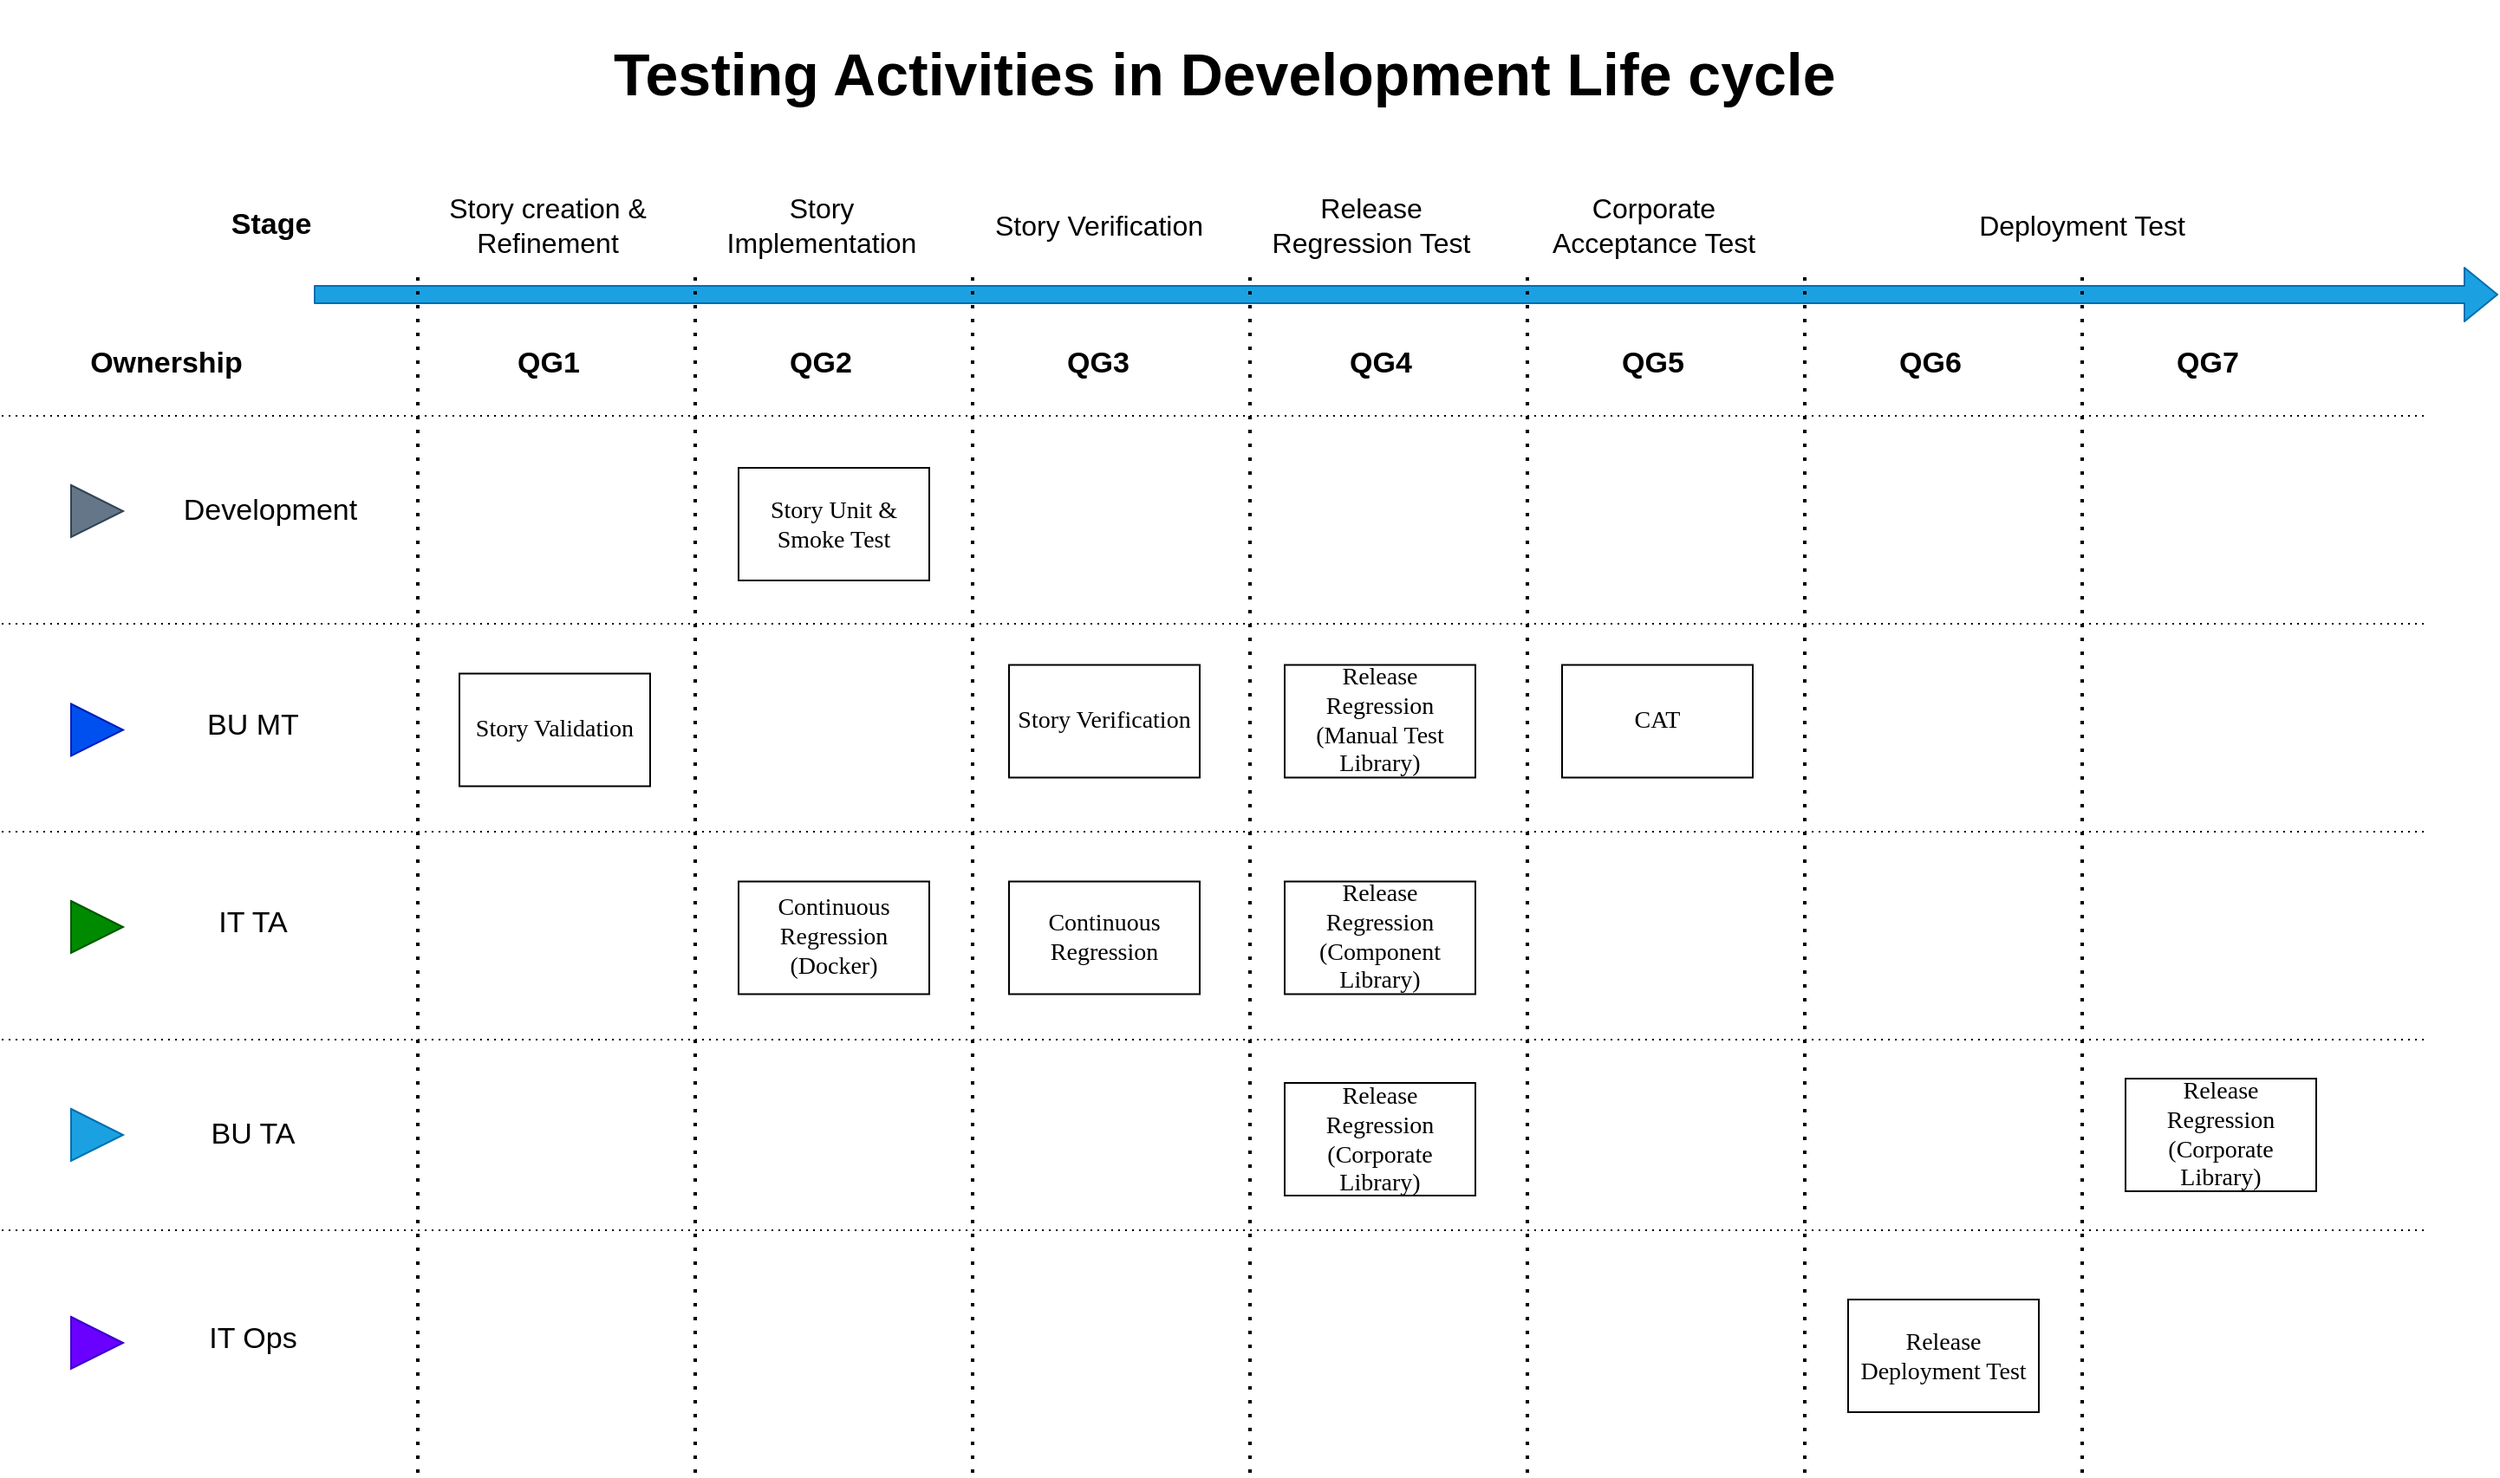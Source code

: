 <mxfile version="14.2.4" type="github"><diagram id="kgpKYQtTHZ0yAKxKKP6v" name="Page-1"><mxGraphModel dx="1422" dy="791" grid="1" gridSize="10" guides="1" tooltips="1" connect="1" arrows="1" fold="1" page="1" pageScale="1" pageWidth="850" pageHeight="1100" math="0" shadow="0"><root><mxCell id="0"/><mxCell id="1" parent="0"/><mxCell id="6u9HRy79YRFUqpu26OF2-1" value="" style="shape=flexArrow;endArrow=classic;html=1;fillColor=#1ba1e2;strokeColor=#006EAF;" parent="1" edge="1"><mxGeometry width="50" height="50" relative="1" as="geometry"><mxPoint x="180" y="570" as="sourcePoint"/><mxPoint x="1440" y="570" as="targetPoint"/></mxGeometry></mxCell><mxCell id="6u9HRy79YRFUqpu26OF2-2" value="" style="endArrow=none;dashed=1;html=1;dashPattern=1 3;strokeWidth=2;" parent="1" edge="1"><mxGeometry width="50" height="50" relative="1" as="geometry"><mxPoint x="240" y="1250" as="sourcePoint"/><mxPoint x="240" y="560" as="targetPoint"/></mxGeometry></mxCell><mxCell id="6u9HRy79YRFUqpu26OF2-3" value="" style="endArrow=none;dashed=1;html=1;dashPattern=1 3;strokeWidth=2;" parent="1" edge="1"><mxGeometry width="50" height="50" relative="1" as="geometry"><mxPoint x="400" y="1250" as="sourcePoint"/><mxPoint x="400" y="560" as="targetPoint"/></mxGeometry></mxCell><mxCell id="6u9HRy79YRFUqpu26OF2-4" value="" style="endArrow=none;dashed=1;html=1;dashPattern=1 3;strokeWidth=2;" parent="1" edge="1"><mxGeometry width="50" height="50" relative="1" as="geometry"><mxPoint x="560" y="1250" as="sourcePoint"/><mxPoint x="560" y="560" as="targetPoint"/></mxGeometry></mxCell><mxCell id="6u9HRy79YRFUqpu26OF2-5" value="" style="endArrow=none;dashed=1;html=1;dashPattern=1 3;strokeWidth=2;" parent="1" edge="1"><mxGeometry width="50" height="50" relative="1" as="geometry"><mxPoint x="720" y="1250" as="sourcePoint"/><mxPoint x="720" y="560" as="targetPoint"/></mxGeometry></mxCell><mxCell id="6u9HRy79YRFUqpu26OF2-6" value="" style="endArrow=none;dashed=1;html=1;dashPattern=1 3;strokeWidth=2;" parent="1" edge="1"><mxGeometry width="50" height="50" relative="1" as="geometry"><mxPoint x="880" y="1250" as="sourcePoint"/><mxPoint x="880" y="560" as="targetPoint"/></mxGeometry></mxCell><mxCell id="6u9HRy79YRFUqpu26OF2-7" value="" style="endArrow=none;dashed=1;html=1;dashPattern=1 3;strokeWidth=2;" parent="1" edge="1"><mxGeometry width="50" height="50" relative="1" as="geometry"><mxPoint x="1040" y="1250" as="sourcePoint"/><mxPoint x="1040" y="560" as="targetPoint"/></mxGeometry></mxCell><mxCell id="3nuBFxr9cyL0pnOWT2aG-7" value="Story Validation" style="rounded=0;whiteSpace=wrap;html=1;fontSize=14;fontFamily=Verdana;" parent="1" vertex="1"><mxGeometry x="264" y="788.75" width="110" height="65" as="geometry"/></mxCell><mxCell id="6u9HRy79YRFUqpu26OF2-8" value="Ownership" style="text;html=1;strokeColor=none;fillColor=none;align=center;verticalAlign=middle;whiteSpace=wrap;rounded=0;fontStyle=1;fontSize=17;" parent="1" vertex="1"><mxGeometry x="10" y="590" width="170" height="40" as="geometry"/></mxCell><mxCell id="6u9HRy79YRFUqpu26OF2-9" value="" style="triangle;whiteSpace=wrap;html=1;fontSize=17;fillColor=#0050ef;strokeColor=#001DBC;fontColor=#ffffff;" parent="1" vertex="1"><mxGeometry x="40" y="806.25" width="30" height="30" as="geometry"/></mxCell><mxCell id="6u9HRy79YRFUqpu26OF2-10" value="" style="triangle;whiteSpace=wrap;html=1;fontSize=17;fillColor=#008a00;strokeColor=#005700;fontColor=#ffffff;" parent="1" vertex="1"><mxGeometry x="40" y="920" width="30" height="30" as="geometry"/></mxCell><mxCell id="6u9HRy79YRFUqpu26OF2-11" value="" style="triangle;whiteSpace=wrap;html=1;fontSize=17;fillColor=#647687;strokeColor=#314354;fontColor=#ffffff;" parent="1" vertex="1"><mxGeometry x="40" y="680" width="30" height="30" as="geometry"/></mxCell><mxCell id="6u9HRy79YRFUqpu26OF2-16" value="IT TA" style="text;html=1;strokeColor=none;fillColor=none;align=center;verticalAlign=middle;whiteSpace=wrap;rounded=0;fontSize=17;" parent="1" vertex="1"><mxGeometry x="90" y="920" width="110" height="25" as="geometry"/></mxCell><mxCell id="6u9HRy79YRFUqpu26OF2-17" value="Development" style="text;html=1;strokeColor=none;fillColor=none;align=center;verticalAlign=middle;whiteSpace=wrap;rounded=0;fontSize=17;" parent="1" vertex="1"><mxGeometry x="100" y="682.5" width="110" height="25" as="geometry"/></mxCell><mxCell id="6u9HRy79YRFUqpu26OF2-18" value="BU MT" style="text;html=1;strokeColor=none;fillColor=none;align=center;verticalAlign=middle;whiteSpace=wrap;rounded=0;fontSize=17;" parent="1" vertex="1"><mxGeometry x="90" y="806.25" width="110" height="25" as="geometry"/></mxCell><mxCell id="6u9HRy79YRFUqpu26OF2-19" value="Story Unit &amp;amp; Smoke Test" style="rounded=0;whiteSpace=wrap;html=1;fontFamily=Verdana;fontSize=14;" parent="1" vertex="1"><mxGeometry x="425" y="670" width="110" height="65" as="geometry"/></mxCell><mxCell id="6u9HRy79YRFUqpu26OF2-22" value="Story Verification" style="rounded=0;whiteSpace=wrap;html=1;fontSize=14;fontFamily=Verdana;" parent="1" vertex="1"><mxGeometry x="581" y="783.75" width="110" height="65" as="geometry"/></mxCell><mxCell id="6u9HRy79YRFUqpu26OF2-23" value="Continuous Regression (Docker)" style="rounded=0;whiteSpace=wrap;html=1;fontSize=14;fontFamily=Verdana;" parent="1" vertex="1"><mxGeometry x="425" y="908.75" width="110" height="65" as="geometry"/></mxCell><mxCell id="6u9HRy79YRFUqpu26OF2-25" value="Continuous Regression" style="rounded=0;whiteSpace=wrap;html=1;fontSize=14;fontFamily=Verdana;" parent="1" vertex="1"><mxGeometry x="581" y="908.75" width="110" height="65" as="geometry"/></mxCell><mxCell id="6u9HRy79YRFUqpu26OF2-26" value="Release Regression (Component Library)" style="rounded=0;whiteSpace=wrap;html=1;fontSize=14;fontFamily=Verdana;" parent="1" vertex="1"><mxGeometry x="740" y="908.75" width="110" height="65" as="geometry"/></mxCell><mxCell id="6u9HRy79YRFUqpu26OF2-27" value="Release Regression (Manual Test Library)" style="rounded=0;whiteSpace=wrap;html=1;fontSize=14;fontFamily=Verdana;" parent="1" vertex="1"><mxGeometry x="740" y="783.75" width="110" height="65" as="geometry"/></mxCell><mxCell id="6u9HRy79YRFUqpu26OF2-28" value="" style="triangle;whiteSpace=wrap;html=1;fontSize=17;fillColor=#1ba1e2;strokeColor=#006EAF;fontColor=#ffffff;" parent="1" vertex="1"><mxGeometry x="40" y="1040" width="30" height="30" as="geometry"/></mxCell><mxCell id="6u9HRy79YRFUqpu26OF2-29" value="BU TA" style="text;html=1;strokeColor=none;fillColor=none;align=center;verticalAlign=middle;whiteSpace=wrap;rounded=0;fontSize=17;" parent="1" vertex="1"><mxGeometry x="90" y="1042.5" width="110" height="25" as="geometry"/></mxCell><mxCell id="6u9HRy79YRFUqpu26OF2-30" value="Release Regression (Corporate Library)" style="rounded=0;whiteSpace=wrap;html=1;fontSize=14;fontFamily=Verdana;" parent="1" vertex="1"><mxGeometry x="740" y="1025" width="110" height="65" as="geometry"/></mxCell><mxCell id="6u9HRy79YRFUqpu26OF2-32" value="QG1" style="text;html=1;strokeColor=none;fillColor=none;align=center;verticalAlign=middle;whiteSpace=wrap;rounded=0;fontSize=17;fontStyle=1" parent="1" vertex="1"><mxGeometry x="282.5" y="590" width="65" height="40" as="geometry"/></mxCell><mxCell id="6u9HRy79YRFUqpu26OF2-33" value="QG2" style="text;html=1;strokeColor=none;fillColor=none;align=center;verticalAlign=middle;whiteSpace=wrap;rounded=0;fontSize=17;fontStyle=1" parent="1" vertex="1"><mxGeometry x="440" y="590" width="65" height="40" as="geometry"/></mxCell><mxCell id="6u9HRy79YRFUqpu26OF2-34" value="QG3" style="text;html=1;strokeColor=none;fillColor=none;align=center;verticalAlign=middle;whiteSpace=wrap;rounded=0;fontSize=17;fontStyle=1" parent="1" vertex="1"><mxGeometry x="600" y="590" width="65" height="40" as="geometry"/></mxCell><mxCell id="6u9HRy79YRFUqpu26OF2-35" value="QG4" style="text;html=1;strokeColor=none;fillColor=none;align=center;verticalAlign=middle;whiteSpace=wrap;rounded=0;fontSize=17;fontStyle=1" parent="1" vertex="1"><mxGeometry x="762.5" y="590" width="65" height="40" as="geometry"/></mxCell><mxCell id="6u9HRy79YRFUqpu26OF2-36" value="" style="endArrow=none;dashed=1;html=1;dashPattern=1 3;strokeWidth=1;fontSize=17;" parent="1" edge="1"><mxGeometry width="50" height="50" relative="1" as="geometry"><mxPoint y="760" as="sourcePoint"/><mxPoint x="1400" y="760" as="targetPoint"/></mxGeometry></mxCell><mxCell id="6u9HRy79YRFUqpu26OF2-37" value="" style="endArrow=none;dashed=1;html=1;dashPattern=1 3;strokeWidth=1;fontSize=17;" parent="1" edge="1"><mxGeometry width="50" height="50" relative="1" as="geometry"><mxPoint y="880" as="sourcePoint"/><mxPoint x="1400" y="880" as="targetPoint"/></mxGeometry></mxCell><mxCell id="6u9HRy79YRFUqpu26OF2-38" value="" style="endArrow=none;dashed=1;html=1;dashPattern=1 3;strokeWidth=1;fontSize=17;" parent="1" edge="1"><mxGeometry width="50" height="50" relative="1" as="geometry"><mxPoint y="1000" as="sourcePoint"/><mxPoint x="1400" y="1000" as="targetPoint"/></mxGeometry></mxCell><mxCell id="6u9HRy79YRFUqpu26OF2-39" value="" style="endArrow=none;dashed=1;html=1;dashPattern=1 3;strokeWidth=1;fontSize=17;" parent="1" edge="1"><mxGeometry width="50" height="50" relative="1" as="geometry"><mxPoint y="1110" as="sourcePoint"/><mxPoint x="1400" y="1110" as="targetPoint"/></mxGeometry></mxCell><mxCell id="6u9HRy79YRFUqpu26OF2-45" value="&lt;h1&gt;Testing Activities in Development Life cycle&lt;/h1&gt;" style="text;html=1;strokeColor=none;fillColor=none;spacing=5;spacingTop=-20;whiteSpace=wrap;overflow=hidden;rounded=0;fontSize=17;" parent="1" vertex="1"><mxGeometry x="347.5" y="410" width="930" height="70" as="geometry"/></mxCell><mxCell id="6u9HRy79YRFUqpu26OF2-46" value="QG5" style="text;html=1;strokeColor=none;fillColor=none;align=center;verticalAlign=middle;whiteSpace=wrap;rounded=0;fontSize=17;fontStyle=1" parent="1" vertex="1"><mxGeometry x="920" y="590" width="65" height="40" as="geometry"/></mxCell><mxCell id="6u9HRy79YRFUqpu26OF2-48" value="CAT" style="rounded=0;whiteSpace=wrap;html=1;fontFamily=Verdana;fontSize=14;" parent="1" vertex="1"><mxGeometry x="900" y="783.75" width="110" height="65" as="geometry"/></mxCell><mxCell id="6u9HRy79YRFUqpu26OF2-49" value="QG6" style="text;html=1;strokeColor=none;fillColor=none;align=center;verticalAlign=middle;whiteSpace=wrap;rounded=0;fontSize=17;fontStyle=1" parent="1" vertex="1"><mxGeometry x="1080" y="590" width="65" height="40" as="geometry"/></mxCell><mxCell id="6u9HRy79YRFUqpu26OF2-50" value="Release Deployment Test" style="rounded=0;whiteSpace=wrap;html=1;fontFamily=Verdana;fontSize=14;" parent="1" vertex="1"><mxGeometry x="1065" y="1150" width="110" height="65" as="geometry"/></mxCell><mxCell id="6u9HRy79YRFUqpu26OF2-51" value="Story creation &amp;amp; Refinement" style="text;html=1;strokeColor=none;fillColor=none;align=center;verticalAlign=middle;whiteSpace=wrap;rounded=0;fontSize=16;" parent="1" vertex="1"><mxGeometry x="245" y="520" width="140" height="20" as="geometry"/></mxCell><mxCell id="6u9HRy79YRFUqpu26OF2-53" value="" style="endArrow=none;dashed=1;html=1;dashPattern=1 3;strokeWidth=1;fontSize=16;" parent="1" edge="1"><mxGeometry width="50" height="50" relative="1" as="geometry"><mxPoint y="640" as="sourcePoint"/><mxPoint x="1400" y="640" as="targetPoint"/></mxGeometry></mxCell><mxCell id="6u9HRy79YRFUqpu26OF2-55" value="Story Implementation" style="text;html=1;strokeColor=none;fillColor=none;align=center;verticalAlign=middle;whiteSpace=wrap;rounded=0;fontSize=16;" parent="1" vertex="1"><mxGeometry x="402.5" y="520" width="140" height="20" as="geometry"/></mxCell><mxCell id="6u9HRy79YRFUqpu26OF2-56" value="Story Verification" style="text;html=1;strokeColor=none;fillColor=none;align=center;verticalAlign=middle;whiteSpace=wrap;rounded=0;fontSize=16;" parent="1" vertex="1"><mxGeometry x="562.5" y="520" width="140" height="20" as="geometry"/></mxCell><mxCell id="6u9HRy79YRFUqpu26OF2-57" value="Release Regression Test" style="text;html=1;strokeColor=none;fillColor=none;align=center;verticalAlign=middle;whiteSpace=wrap;rounded=0;fontSize=16;" parent="1" vertex="1"><mxGeometry x="720" y="520" width="140" height="20" as="geometry"/></mxCell><mxCell id="6u9HRy79YRFUqpu26OF2-60" value="Corporate Acceptance Test" style="text;html=1;strokeColor=none;fillColor=none;align=center;verticalAlign=middle;whiteSpace=wrap;rounded=0;fontSize=16;" parent="1" vertex="1"><mxGeometry x="882.5" y="520" width="140" height="20" as="geometry"/></mxCell><mxCell id="6u9HRy79YRFUqpu26OF2-61" value="Deployment Test" style="text;html=1;strokeColor=none;fillColor=none;align=center;verticalAlign=middle;whiteSpace=wrap;rounded=0;fontSize=16;" parent="1" vertex="1"><mxGeometry x="1130" y="520" width="140" height="20" as="geometry"/></mxCell><mxCell id="6u9HRy79YRFUqpu26OF2-63" value="" style="endArrow=none;dashed=1;html=1;dashPattern=1 3;strokeWidth=2;" parent="1" edge="1"><mxGeometry width="50" height="50" relative="1" as="geometry"><mxPoint x="1200" y="1250" as="sourcePoint"/><mxPoint x="1200" y="560" as="targetPoint"/></mxGeometry></mxCell><mxCell id="6u9HRy79YRFUqpu26OF2-64" value="QG7" style="text;html=1;strokeColor=none;fillColor=none;align=center;verticalAlign=middle;whiteSpace=wrap;rounded=0;fontSize=17;fontStyle=1" parent="1" vertex="1"><mxGeometry x="1240" y="590" width="65" height="40" as="geometry"/></mxCell><mxCell id="6u9HRy79YRFUqpu26OF2-66" value="Release Regression (Corporate Library)" style="rounded=0;whiteSpace=wrap;html=1;fontSize=14;fontFamily=Verdana;" parent="1" vertex="1"><mxGeometry x="1225" y="1022.5" width="110" height="65" as="geometry"/></mxCell><mxCell id="9E5WQLFTQgzxsCY5b8JN-1" value="" style="triangle;whiteSpace=wrap;html=1;fontSize=17;fillColor=#6a00ff;strokeColor=#3700CC;fontColor=#ffffff;" parent="1" vertex="1"><mxGeometry x="40" y="1160" width="30" height="30" as="geometry"/></mxCell><mxCell id="9E5WQLFTQgzxsCY5b8JN-2" value="IT Ops" style="text;html=1;strokeColor=none;fillColor=none;align=center;verticalAlign=middle;whiteSpace=wrap;rounded=0;fontSize=17;" parent="1" vertex="1"><mxGeometry x="90" y="1160" width="110" height="25" as="geometry"/></mxCell><mxCell id="t11BfAXbX9nfqwSB5EDf-2" value="&lt;font style=&quot;font-size: 17px;&quot;&gt;Stage&lt;/font&gt;" style="text;html=1;align=center;verticalAlign=middle;resizable=0;points=[];autosize=1;fontStyle=1;fontSize=17;" parent="1" vertex="1"><mxGeometry x="125" y="515" width="60" height="30" as="geometry"/></mxCell></root></mxGraphModel></diagram></mxfile>